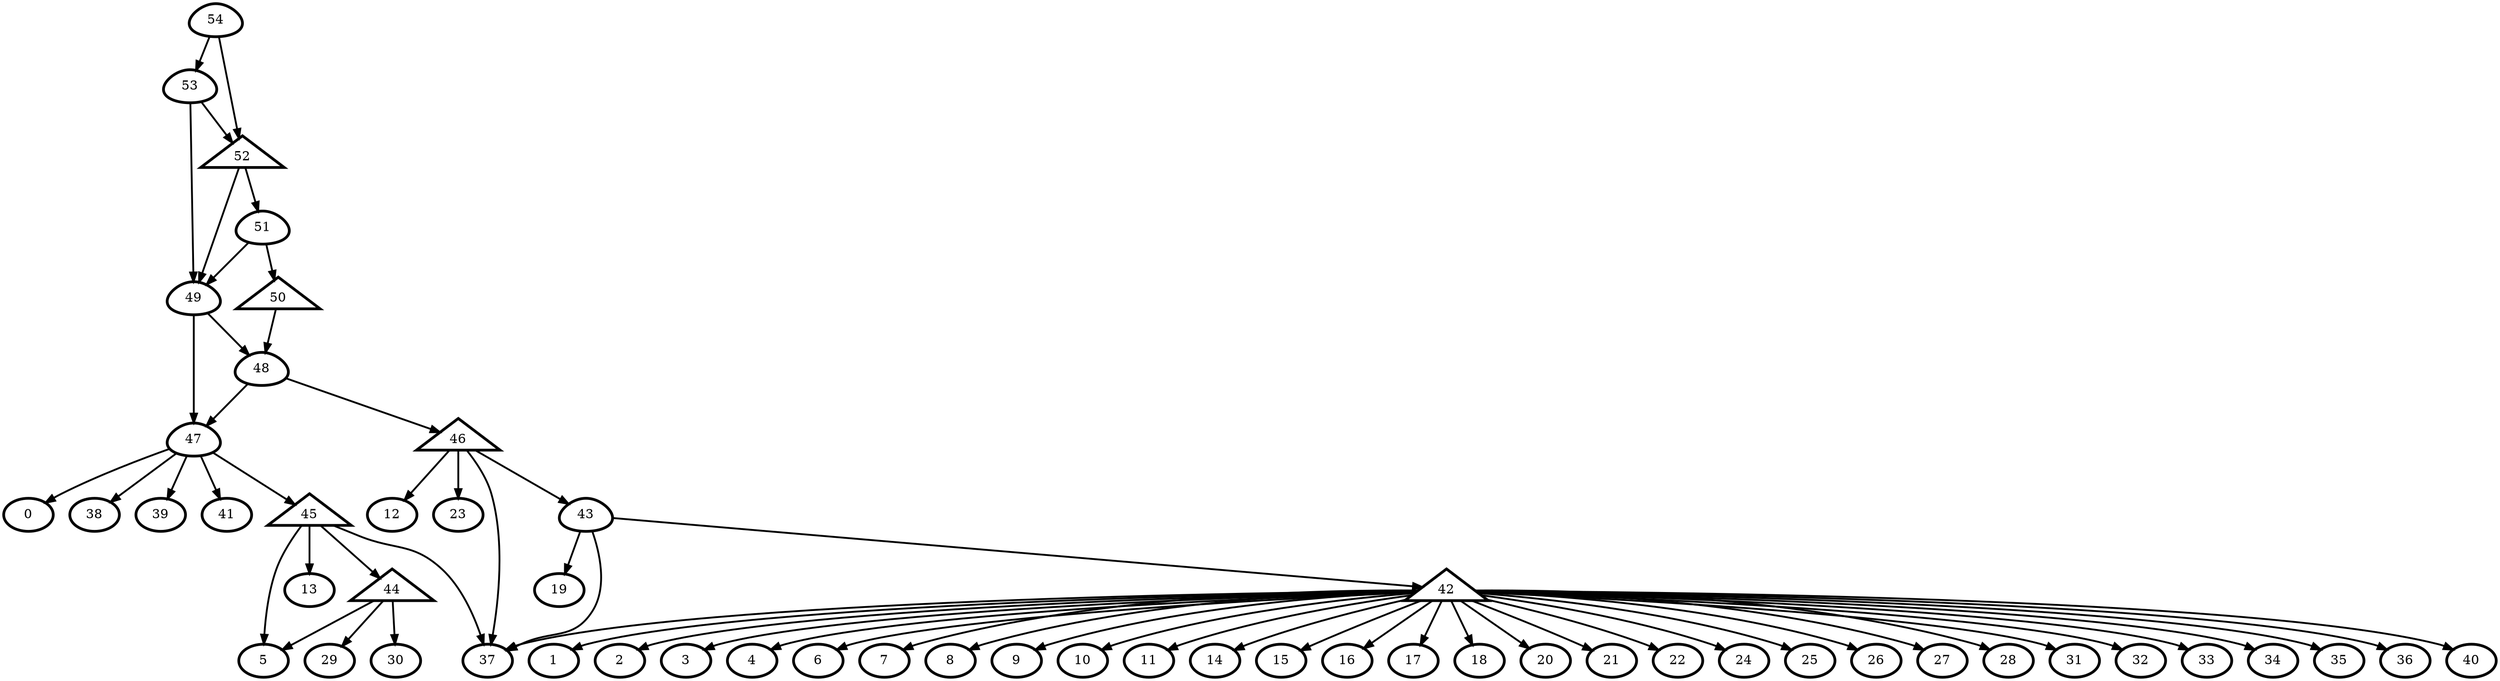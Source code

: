 digraph G {
    0 [penwidth=3,label="0"]
    1 [penwidth=3,label="1"]
    2 [penwidth=3,label="2"]
    3 [penwidth=3,label="3"]
    4 [penwidth=3,label="4"]
    5 [penwidth=3,label="5"]
    6 [penwidth=3,label="6"]
    7 [penwidth=3,label="7"]
    8 [penwidth=3,label="8"]
    9 [penwidth=3,label="9"]
    10 [penwidth=3,label="10"]
    11 [penwidth=3,label="11"]
    12 [penwidth=3,label="12"]
    13 [penwidth=3,label="13"]
    14 [penwidth=3,label="14"]
    15 [penwidth=3,label="15"]
    16 [penwidth=3,label="16"]
    17 [penwidth=3,label="17"]
    18 [penwidth=3,label="18"]
    19 [penwidth=3,label="19"]
    20 [penwidth=3,label="20"]
    21 [penwidth=3,label="21"]
    22 [penwidth=3,label="22"]
    23 [penwidth=3,label="23"]
    24 [penwidth=3,label="24"]
    25 [penwidth=3,label="25"]
    26 [penwidth=3,label="26"]
    27 [penwidth=3,label="27"]
    28 [penwidth=3,label="28"]
    29 [penwidth=3,label="29"]
    30 [penwidth=3,label="30"]
    31 [penwidth=3,label="31"]
    32 [penwidth=3,label="32"]
    33 [penwidth=3,label="33"]
    34 [penwidth=3,label="34"]
    35 [penwidth=3,label="35"]
    36 [penwidth=3,label="36"]
    37 [penwidth=3,label="37"]
    38 [penwidth=3,label="38"]
    39 [penwidth=3,label="39"]
    40 [penwidth=3,label="40"]
    41 [penwidth=3,label="41"]
    42 [penwidth=3,label="43",shape = "egg"]
    43 [penwidth=3,label="47",shape = "egg"]
    44 [penwidth=3,label="48",shape = "egg"]
    45 [penwidth=3,label="49",shape = "egg"]
    46 [penwidth=3,label="51",shape = "egg"]
    47 [penwidth=3,label="53",shape = "egg"]
    48 [penwidth=3,label="42",shape = "triangle"]
    49 [penwidth=3,label="44",shape = "triangle"]
    50 [penwidth=3,label="45",shape = "triangle"]
    51 [penwidth=3,label="46",shape = "triangle"]
    52 [penwidth=3,label="50",shape = "triangle"]
    53 [penwidth=3,label="52",shape = "triangle"]
    54 [penwidth=3,label="54",shape = "egg"]

    48 -> 35 [penwidth=2]
    48 -> 10 [penwidth=2]
    48 -> 28 [penwidth=2]
    48 -> 16 [penwidth=2]
    48 -> 34 [penwidth=2]
    48 -> 4 [penwidth=2]
    48 -> 20 [penwidth=2]
    48 -> 33 [penwidth=2]
    48 -> 37 [penwidth=2]
    48 -> 36 [penwidth=2]
    48 -> 21 [penwidth=2]
    48 -> 24 [penwidth=2]
    48 -> 40 [penwidth=2]
    48 -> 27 [penwidth=2]
    48 -> 18 [penwidth=2]
    48 -> 26 [penwidth=2]
    48 -> 14 [penwidth=2]
    48 -> 11 [penwidth=2]
    48 -> 1 [penwidth=2]
    48 -> 31 [penwidth=2]
    48 -> 6 [penwidth=2]
    48 -> 32 [penwidth=2]
    48 -> 3 [penwidth=2]
    48 -> 22 [penwidth=2]
    48 -> 9 [penwidth=2]
    48 -> 17 [penwidth=2]
    48 -> 15 [penwidth=2]
    48 -> 7 [penwidth=2]
    48 -> 25 [penwidth=2]
    48 -> 2 [penwidth=2]
    48 -> 8 [penwidth=2]
    42 -> 48 [penwidth=2]
    42 -> 37 [penwidth=2]
    42 -> 19 [penwidth=2]
    49 -> 29 [penwidth=2]
    49 -> 30 [penwidth=2]
    49 -> 5 [penwidth=2]
    50 -> 13 [penwidth=2]
    50 -> 5 [penwidth=2]
    50 -> 49 [penwidth=2]
    50 -> 37 [penwidth=2]
    51 -> 42 [penwidth=2]
    51 -> 23 [penwidth=2]
    51 -> 37 [penwidth=2]
    51 -> 12 [penwidth=2]
    43 -> 0 [penwidth=2]
    43 -> 50 [penwidth=2]
    43 -> 41 [penwidth=2]
    43 -> 38 [penwidth=2]
    43 -> 39 [penwidth=2]
    44 -> 51 [penwidth=2]
    44 -> 43 [penwidth=2]
    45 -> 44 [penwidth=2]
    45 -> 43 [penwidth=2]
    52 -> 44 [penwidth=2]
    46 -> 45 [penwidth=2]
    46 -> 52 [penwidth=2]
    53 -> 46 [penwidth=2]
    53 -> 45 [penwidth=2]
    47 -> 53 [penwidth=2]
    47 -> 45 [penwidth=2]
    54 -> 47 [penwidth=2]
    54 -> 53 [penwidth=2]
}